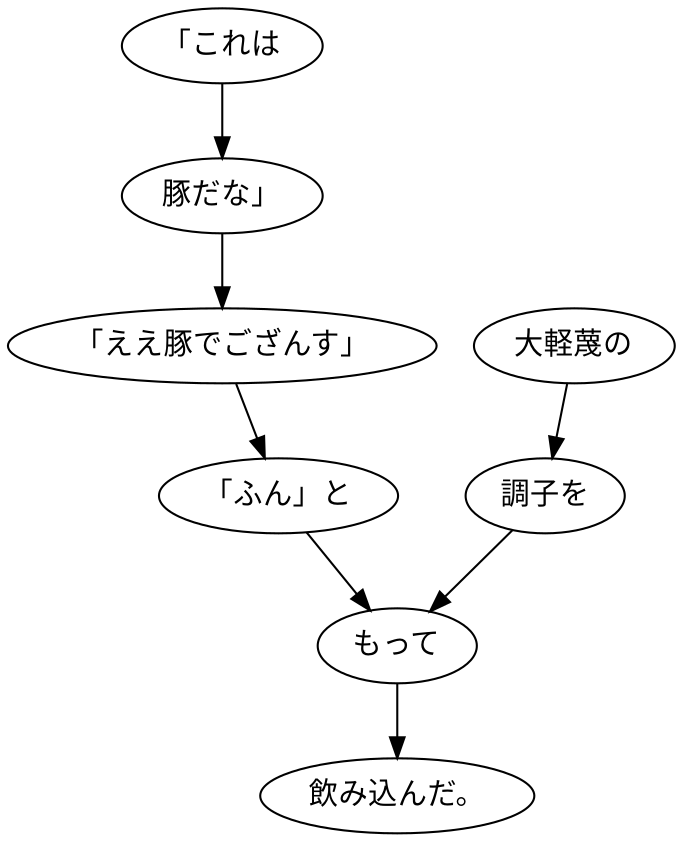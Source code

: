 digraph graph4614 {
	node0 [label="「これは"];
	node1 [label="豚だな」"];
	node2 [label="「ええ豚でござんす」"];
	node3 [label="「ふん」と"];
	node4 [label="大軽蔑の"];
	node5 [label="調子を"];
	node6 [label="もって"];
	node7 [label="飲み込んだ。"];
	node0 -> node1;
	node1 -> node2;
	node2 -> node3;
	node3 -> node6;
	node4 -> node5;
	node5 -> node6;
	node6 -> node7;
}
